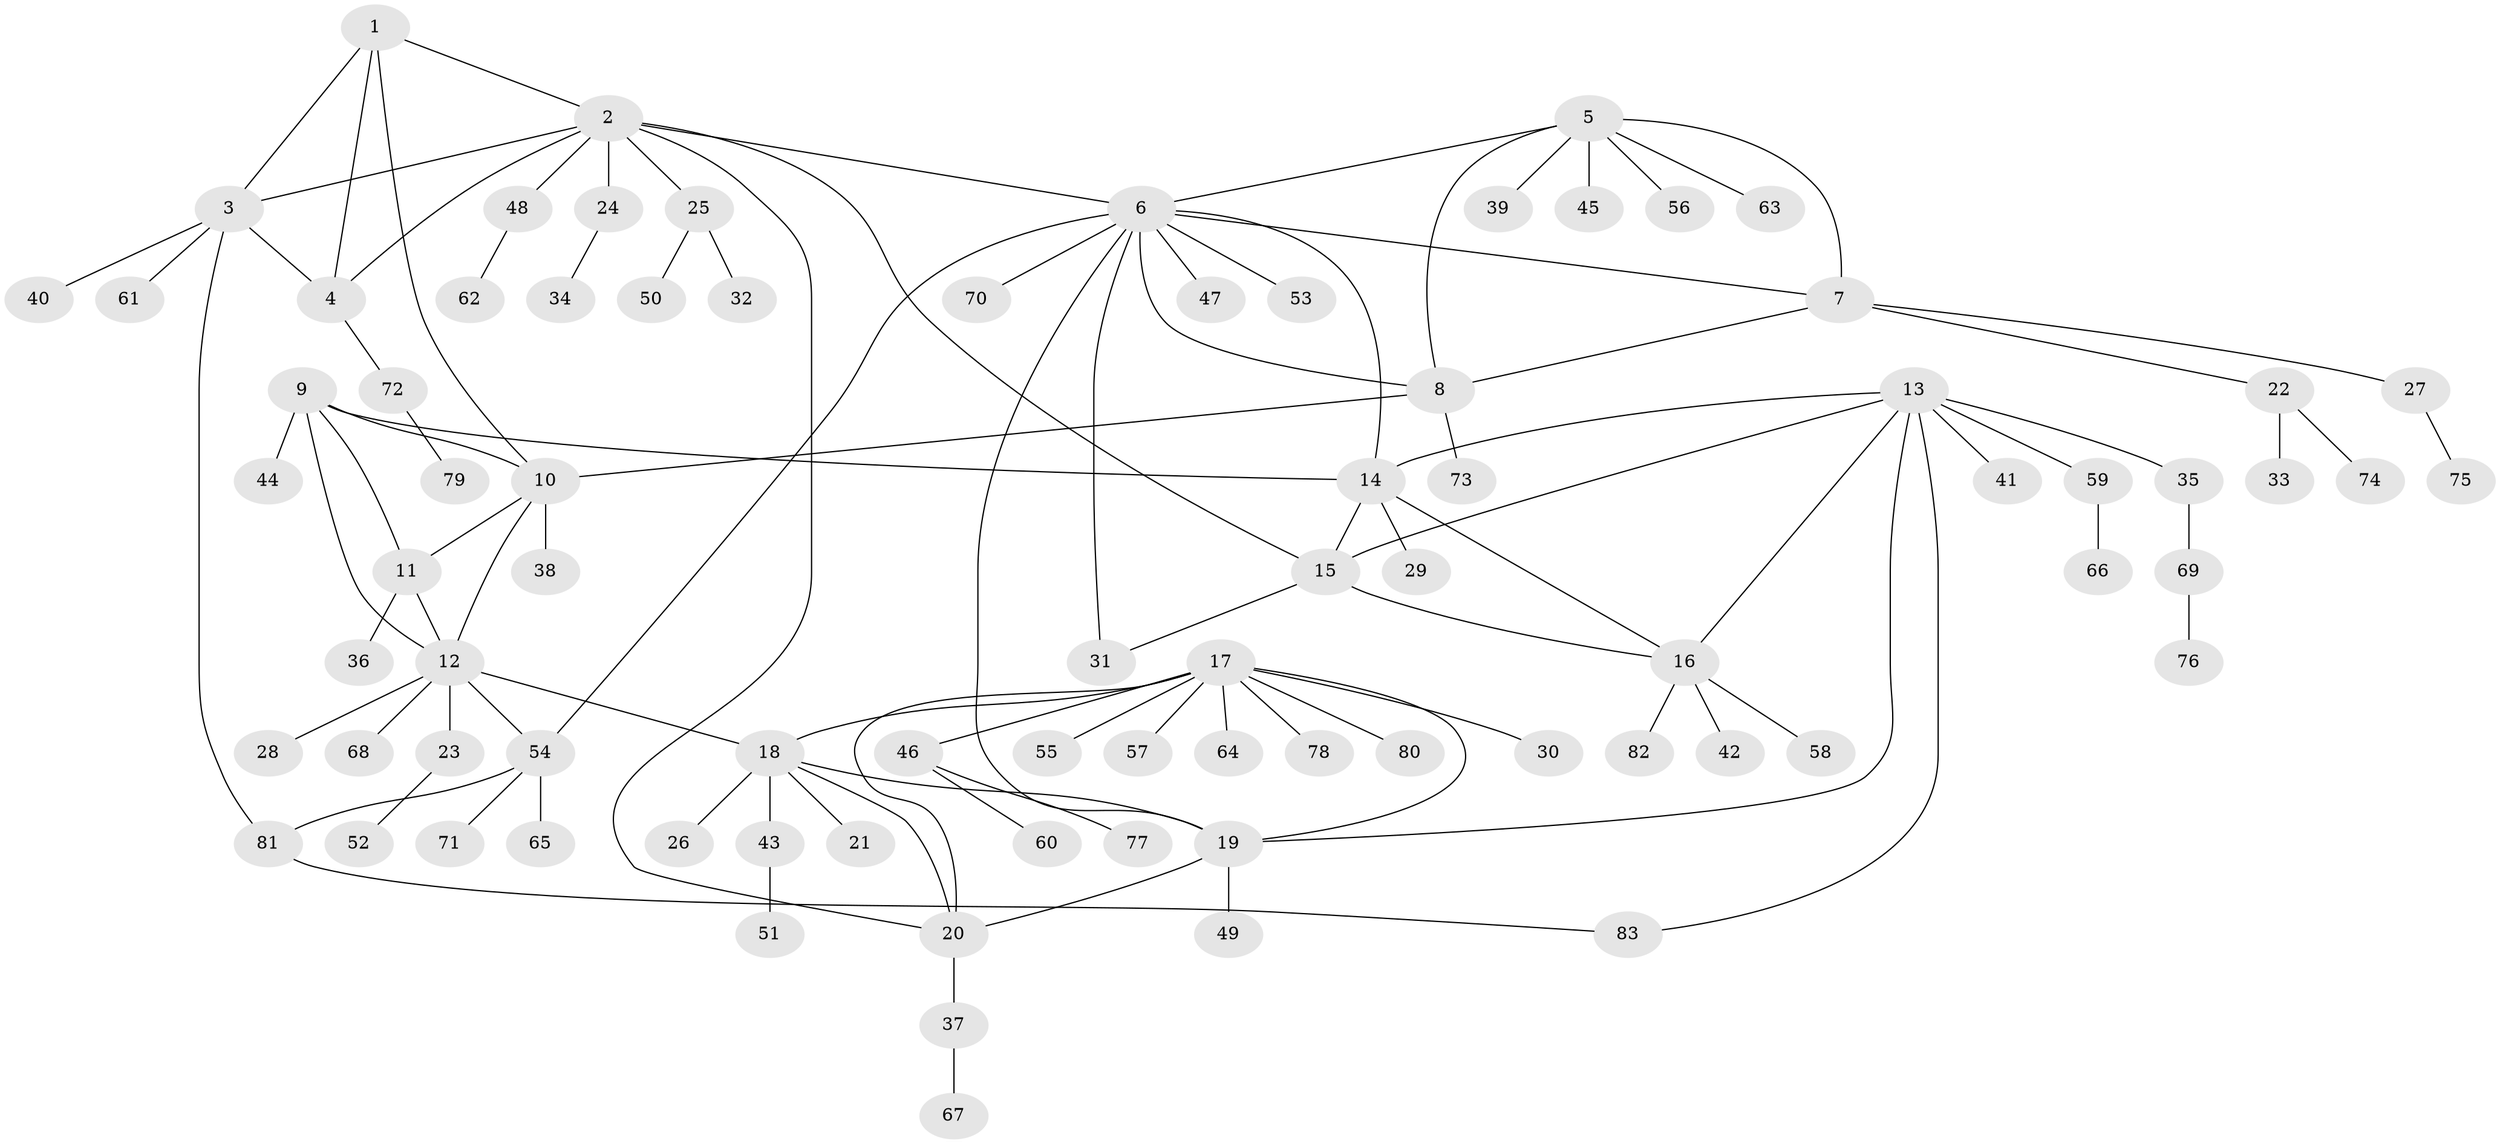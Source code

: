 // coarse degree distribution, {10: 0.023809523809523808, 5: 0.16666666666666666, 2: 0.07142857142857142, 1: 0.5476190476190477, 6: 0.023809523809523808, 4: 0.047619047619047616, 8: 0.023809523809523808, 9: 0.023809523809523808, 3: 0.07142857142857142}
// Generated by graph-tools (version 1.1) at 2025/37/03/04/25 23:37:33]
// undirected, 83 vertices, 107 edges
graph export_dot {
  node [color=gray90,style=filled];
  1;
  2;
  3;
  4;
  5;
  6;
  7;
  8;
  9;
  10;
  11;
  12;
  13;
  14;
  15;
  16;
  17;
  18;
  19;
  20;
  21;
  22;
  23;
  24;
  25;
  26;
  27;
  28;
  29;
  30;
  31;
  32;
  33;
  34;
  35;
  36;
  37;
  38;
  39;
  40;
  41;
  42;
  43;
  44;
  45;
  46;
  47;
  48;
  49;
  50;
  51;
  52;
  53;
  54;
  55;
  56;
  57;
  58;
  59;
  60;
  61;
  62;
  63;
  64;
  65;
  66;
  67;
  68;
  69;
  70;
  71;
  72;
  73;
  74;
  75;
  76;
  77;
  78;
  79;
  80;
  81;
  82;
  83;
  1 -- 2;
  1 -- 3;
  1 -- 4;
  1 -- 10;
  2 -- 3;
  2 -- 4;
  2 -- 6;
  2 -- 15;
  2 -- 20;
  2 -- 24;
  2 -- 25;
  2 -- 48;
  3 -- 4;
  3 -- 40;
  3 -- 61;
  3 -- 81;
  4 -- 72;
  5 -- 6;
  5 -- 7;
  5 -- 8;
  5 -- 39;
  5 -- 45;
  5 -- 56;
  5 -- 63;
  6 -- 7;
  6 -- 8;
  6 -- 14;
  6 -- 19;
  6 -- 31;
  6 -- 47;
  6 -- 53;
  6 -- 54;
  6 -- 70;
  7 -- 8;
  7 -- 22;
  7 -- 27;
  8 -- 10;
  8 -- 73;
  9 -- 10;
  9 -- 11;
  9 -- 12;
  9 -- 14;
  9 -- 44;
  10 -- 11;
  10 -- 12;
  10 -- 38;
  11 -- 12;
  11 -- 36;
  12 -- 18;
  12 -- 23;
  12 -- 28;
  12 -- 54;
  12 -- 68;
  13 -- 14;
  13 -- 15;
  13 -- 16;
  13 -- 19;
  13 -- 35;
  13 -- 41;
  13 -- 59;
  13 -- 83;
  14 -- 15;
  14 -- 16;
  14 -- 29;
  15 -- 16;
  15 -- 31;
  16 -- 42;
  16 -- 58;
  16 -- 82;
  17 -- 18;
  17 -- 19;
  17 -- 20;
  17 -- 30;
  17 -- 46;
  17 -- 55;
  17 -- 57;
  17 -- 64;
  17 -- 78;
  17 -- 80;
  18 -- 19;
  18 -- 20;
  18 -- 21;
  18 -- 26;
  18 -- 43;
  19 -- 20;
  19 -- 49;
  20 -- 37;
  22 -- 33;
  22 -- 74;
  23 -- 52;
  24 -- 34;
  25 -- 32;
  25 -- 50;
  27 -- 75;
  35 -- 69;
  37 -- 67;
  43 -- 51;
  46 -- 60;
  46 -- 77;
  48 -- 62;
  54 -- 65;
  54 -- 71;
  54 -- 81;
  59 -- 66;
  69 -- 76;
  72 -- 79;
  81 -- 83;
}
